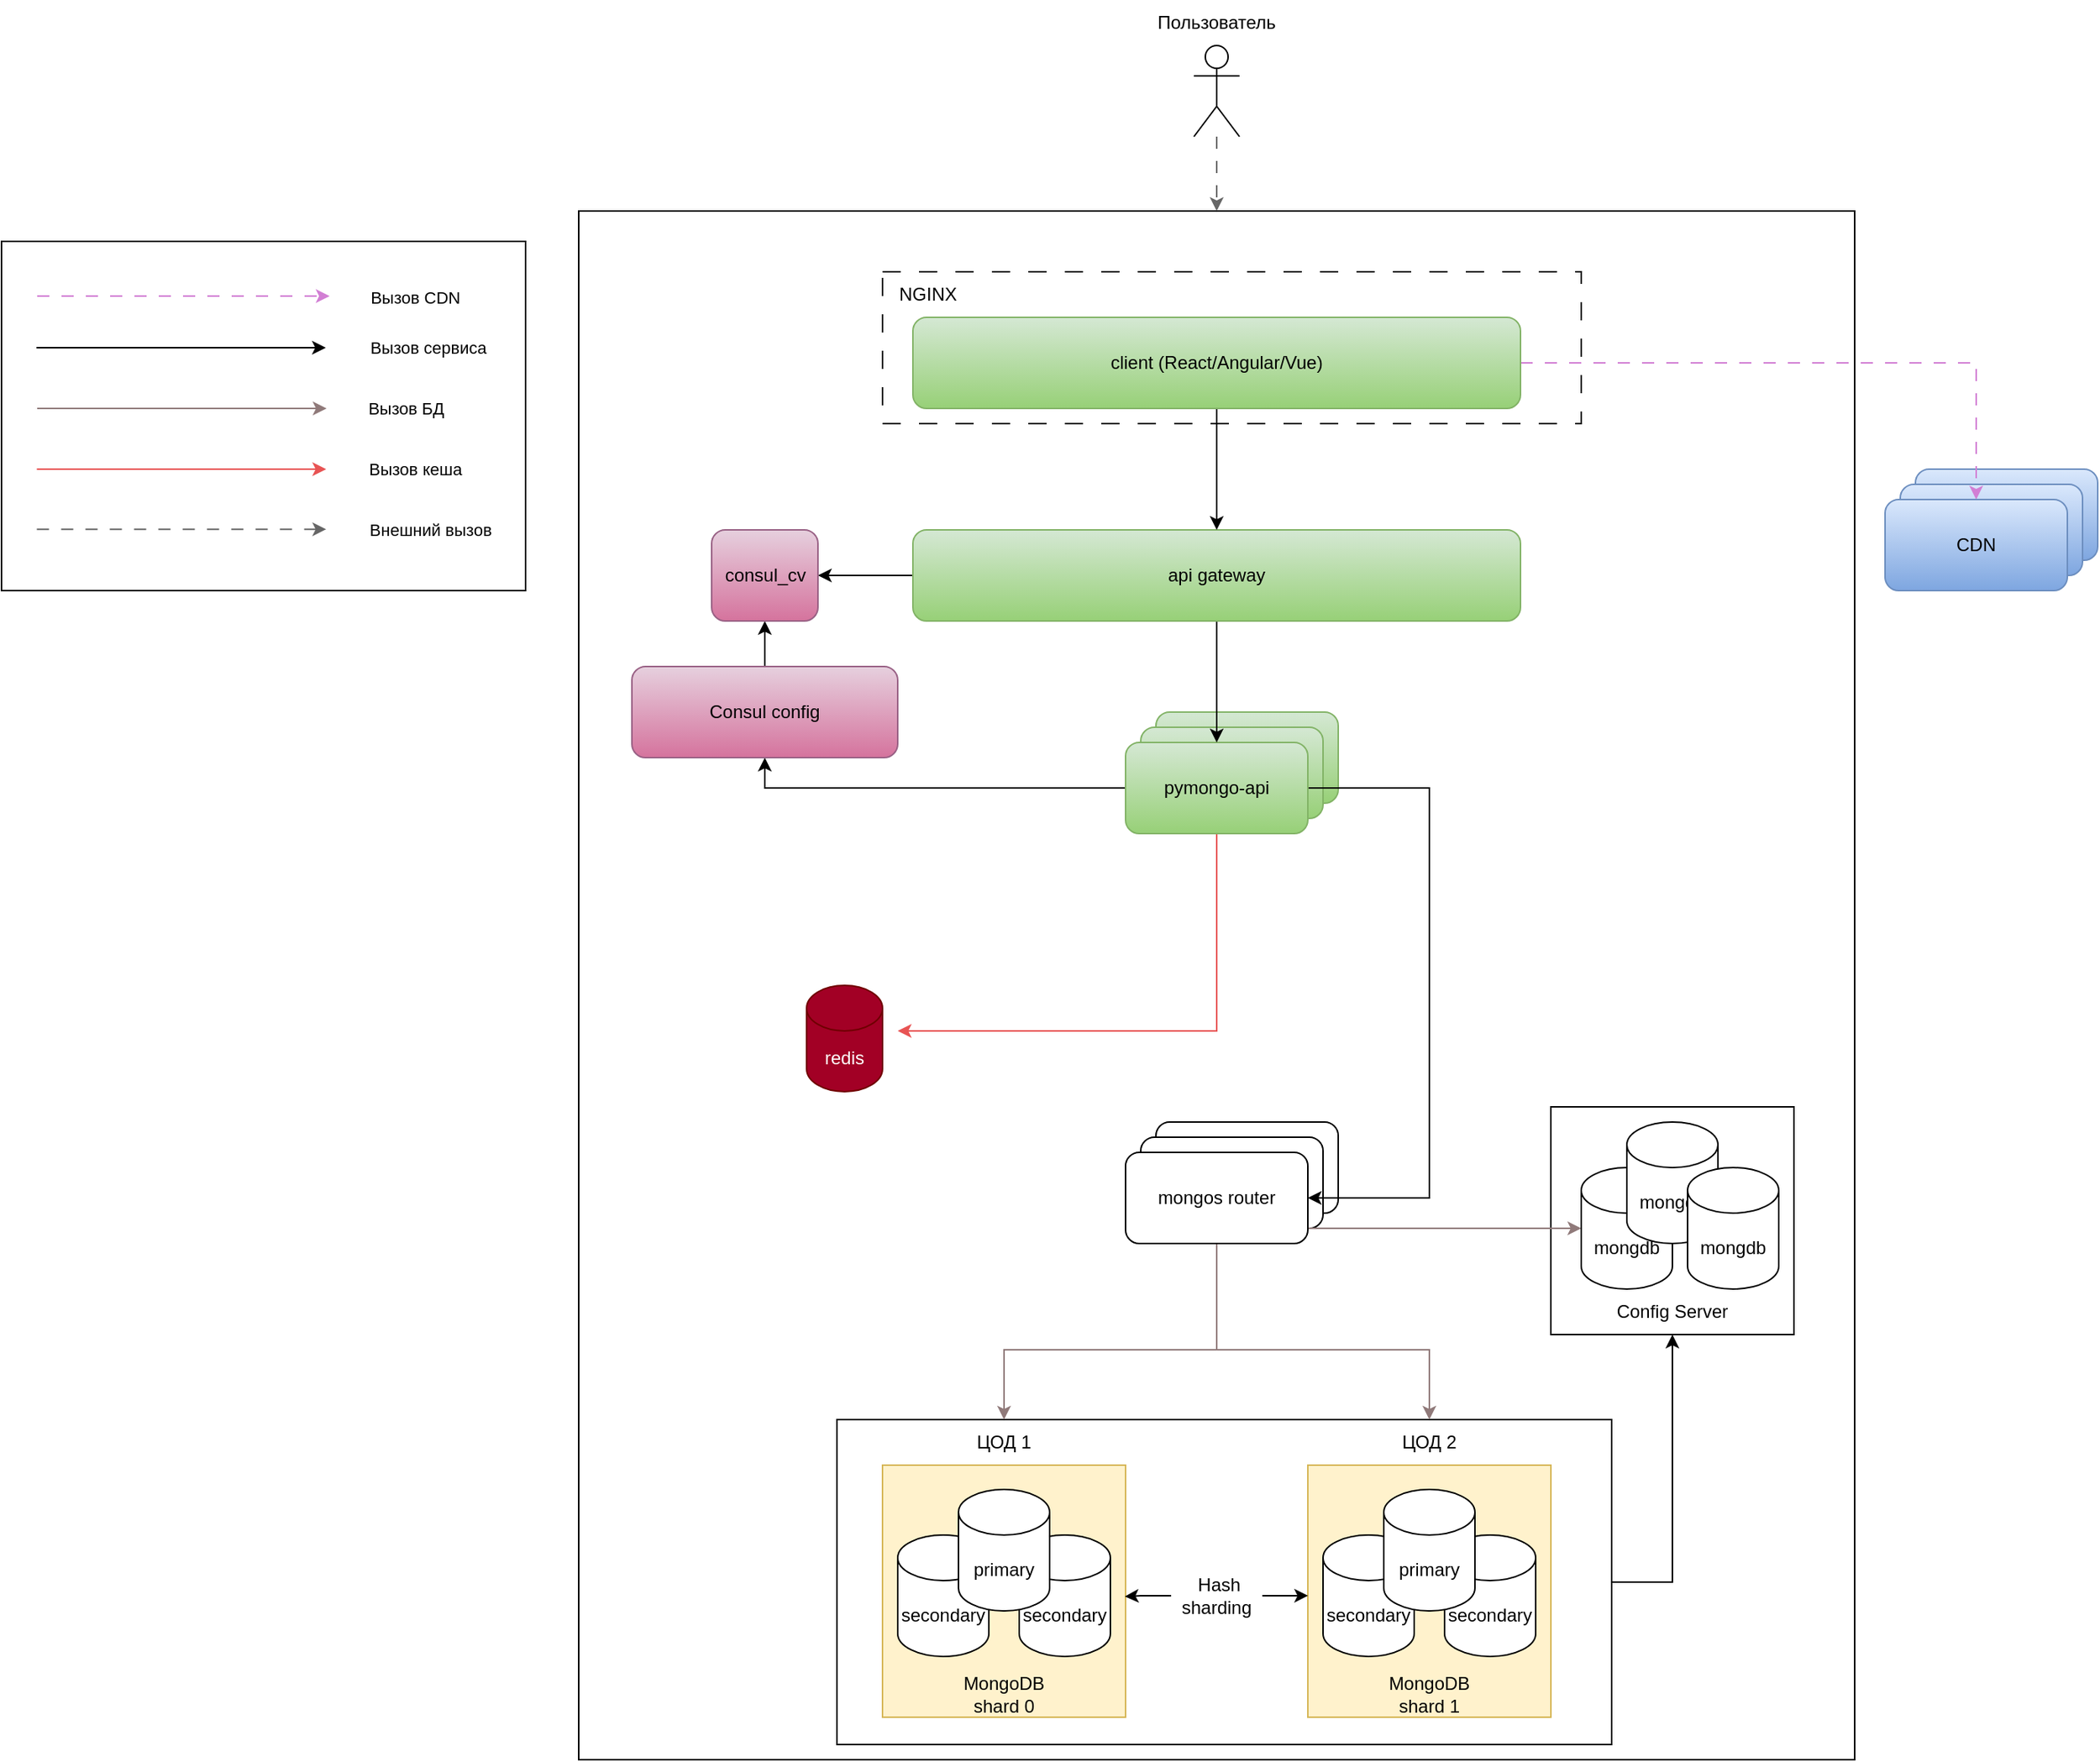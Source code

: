 <mxfile version="23.1.5" type="device">
  <diagram name="Page-1" id="-H_mtQnk-PTXWXPvYvuk">
    <mxGraphModel dx="2662" dy="1699" grid="1" gridSize="10" guides="1" tooltips="1" connect="1" arrows="1" fold="1" page="1" pageScale="1" pageWidth="1169" pageHeight="827" math="0" shadow="0">
      <root>
        <mxCell id="0" />
        <mxCell id="1" parent="0" />
        <mxCell id="Icxdzn66Q8KbmpTiYQE2-18" value="" style="rounded=0;whiteSpace=wrap;html=1;fillColor=none;gradientColor=none;fillStyle=auto;" parent="1" vertex="1">
          <mxGeometry x="120" y="-110" width="840" height="1020" as="geometry" />
        </mxCell>
        <mxCell id="q_DHem_hsuBPCSf2_Ff1-10" style="edgeStyle=orthogonalEdgeStyle;rounded=0;orthogonalLoop=1;jettySize=auto;html=1;entryX=0.5;entryY=1;entryDx=0;entryDy=0;exitX=1;exitY=0.5;exitDx=0;exitDy=0;" edge="1" parent="1" source="q_DHem_hsuBPCSf2_Ff1-4" target="vVhtApy1v7BNJTEuhsdp-13">
          <mxGeometry relative="1" as="geometry" />
        </mxCell>
        <mxCell id="q_DHem_hsuBPCSf2_Ff1-4" value="" style="rounded=0;whiteSpace=wrap;html=1;" vertex="1" parent="1">
          <mxGeometry x="290" y="686" width="510" height="214" as="geometry" />
        </mxCell>
        <mxCell id="DcA6ONEmHC0lPnLbVvcL-2" value="CDN" style="rounded=1;whiteSpace=wrap;html=1;fillColor=#dae8fc;gradientColor=#7ea6e0;strokeColor=#6c8ebf;" parent="1" vertex="1">
          <mxGeometry x="1000" y="60" width="120" height="60" as="geometry" />
        </mxCell>
        <mxCell id="DcA6ONEmHC0lPnLbVvcL-1" value="CDN" style="rounded=1;whiteSpace=wrap;html=1;fillColor=#dae8fc;gradientColor=#7ea6e0;strokeColor=#6c8ebf;" parent="1" vertex="1">
          <mxGeometry x="990" y="70" width="120" height="60" as="geometry" />
        </mxCell>
        <mxCell id="Icxdzn66Q8KbmpTiYQE2-61" value="" style="rounded=0;whiteSpace=wrap;html=1;dashed=1;dashPattern=12 12;fillColor=none;" parent="1" vertex="1">
          <mxGeometry x="320" y="-70" width="460" height="100" as="geometry" />
        </mxCell>
        <mxCell id="fIzVglhIChdaKr7v5SgU-8" value="pymongo-api" style="rounded=1;whiteSpace=wrap;html=1;fillColor=#d5e8d4;strokeColor=#82b366;gradientColor=#97d077;" parent="1" vertex="1">
          <mxGeometry x="500" y="220" width="120" height="60" as="geometry" />
        </mxCell>
        <mxCell id="fIzVglhIChdaKr7v5SgU-6" value="pymongo-api" style="rounded=1;whiteSpace=wrap;html=1;fillColor=#d5e8d4;strokeColor=#82b366;gradientColor=#97d077;" parent="1" vertex="1">
          <mxGeometry x="490" y="230" width="120" height="60" as="geometry" />
        </mxCell>
        <mxCell id="vVhtApy1v7BNJTEuhsdp-12" value="" style="rounded=0;whiteSpace=wrap;html=1;" parent="1" vertex="1">
          <mxGeometry x="760" y="480" width="160" height="150" as="geometry" />
        </mxCell>
        <mxCell id="vVhtApy1v7BNJTEuhsdp-9" value="mongos" style="rounded=1;whiteSpace=wrap;html=1;" parent="1" vertex="1">
          <mxGeometry x="500" y="490" width="120" height="60" as="geometry" />
        </mxCell>
        <mxCell id="vVhtApy1v7BNJTEuhsdp-7" value="mongos" style="rounded=1;whiteSpace=wrap;html=1;" parent="1" vertex="1">
          <mxGeometry x="490" y="500" width="120" height="60" as="geometry" />
        </mxCell>
        <mxCell id="Icxdzn66Q8KbmpTiYQE2-6" value="" style="rounded=0;whiteSpace=wrap;html=1;fillColor=#fff2cc;strokeColor=#d6b656;" parent="1" vertex="1">
          <mxGeometry x="320" y="716" width="160" height="166" as="geometry" />
        </mxCell>
        <mxCell id="Icxdzn66Q8KbmpTiYQE2-2" value="secondary" style="shape=cylinder3;whiteSpace=wrap;html=1;boundedLbl=1;backgroundOutline=1;size=15;" parent="1" vertex="1">
          <mxGeometry x="410" y="762" width="60" height="80" as="geometry" />
        </mxCell>
        <mxCell id="Icxdzn66Q8KbmpTiYQE2-3" value="secondary" style="shape=cylinder3;whiteSpace=wrap;html=1;boundedLbl=1;backgroundOutline=1;size=15;" parent="1" vertex="1">
          <mxGeometry x="330" y="762" width="60" height="80" as="geometry" />
        </mxCell>
        <mxCell id="zA23MoTUsTF4_91t8viU-2" value="primary" style="shape=cylinder3;whiteSpace=wrap;html=1;boundedLbl=1;backgroundOutline=1;size=15;" parent="1" vertex="1">
          <mxGeometry x="370" y="732" width="60" height="80" as="geometry" />
        </mxCell>
        <mxCell id="Icxdzn66Q8KbmpTiYQE2-7" value="MongoDB shard 0" style="text;html=1;align=center;verticalAlign=middle;whiteSpace=wrap;rounded=0;" parent="1" vertex="1">
          <mxGeometry x="370" y="852" width="60" height="30" as="geometry" />
        </mxCell>
        <mxCell id="Icxdzn66Q8KbmpTiYQE2-8" value="" style="rounded=0;whiteSpace=wrap;html=1;fillColor=#fff2cc;strokeColor=#d6b656;" parent="1" vertex="1">
          <mxGeometry x="600" y="716" width="160" height="166" as="geometry" />
        </mxCell>
        <mxCell id="Icxdzn66Q8KbmpTiYQE2-85" style="edgeStyle=orthogonalEdgeStyle;rounded=0;orthogonalLoop=1;jettySize=auto;html=1;entryX=1;entryY=0.5;entryDx=0;entryDy=0;strokeColor=#000000;jumpStyle=gap;" parent="1" source="Icxdzn66Q8KbmpTiYQE2-9" target="vVhtApy1v7BNJTEuhsdp-1" edge="1">
          <mxGeometry relative="1" as="geometry">
            <Array as="points">
              <mxPoint x="680" y="270" />
              <mxPoint x="680" y="540" />
            </Array>
          </mxGeometry>
        </mxCell>
        <mxCell id="fIzVglhIChdaKr7v5SgU-11" style="edgeStyle=orthogonalEdgeStyle;rounded=0;orthogonalLoop=1;jettySize=auto;html=1;entryX=0.5;entryY=1;entryDx=0;entryDy=0;" parent="1" source="Icxdzn66Q8KbmpTiYQE2-9" target="Icxdzn66Q8KbmpTiYQE2-15" edge="1">
          <mxGeometry relative="1" as="geometry">
            <Array as="points">
              <mxPoint x="243" y="270" />
            </Array>
          </mxGeometry>
        </mxCell>
        <mxCell id="fIzVglhIChdaKr7v5SgU-17" style="edgeStyle=orthogonalEdgeStyle;rounded=0;orthogonalLoop=1;jettySize=auto;html=1;entryX=1;entryY=0.5;entryDx=0;entryDy=0;strokeColor=#E85454;" parent="1" source="Icxdzn66Q8KbmpTiYQE2-9" edge="1">
          <mxGeometry relative="1" as="geometry">
            <Array as="points">
              <mxPoint x="540" y="430" />
            </Array>
            <mxPoint x="330" y="430" as="targetPoint" />
          </mxGeometry>
        </mxCell>
        <mxCell id="Icxdzn66Q8KbmpTiYQE2-9" value="pymongo-api" style="rounded=1;whiteSpace=wrap;html=1;fillColor=#d5e8d4;strokeColor=#82b366;gradientColor=#97d077;" parent="1" vertex="1">
          <mxGeometry x="480" y="240" width="120" height="60" as="geometry" />
        </mxCell>
        <mxCell id="Icxdzn66Q8KbmpTiYQE2-10" value="secondary" style="shape=cylinder3;whiteSpace=wrap;html=1;boundedLbl=1;backgroundOutline=1;size=15;" parent="1" vertex="1">
          <mxGeometry x="690" y="762" width="60" height="80" as="geometry" />
        </mxCell>
        <mxCell id="Icxdzn66Q8KbmpTiYQE2-11" value="secondary" style="shape=cylinder3;whiteSpace=wrap;html=1;boundedLbl=1;backgroundOutline=1;size=15;" parent="1" vertex="1">
          <mxGeometry x="610" y="762" width="60" height="80" as="geometry" />
        </mxCell>
        <mxCell id="Icxdzn66Q8KbmpTiYQE2-12" value="primary" style="shape=cylinder3;whiteSpace=wrap;html=1;boundedLbl=1;backgroundOutline=1;size=15;" parent="1" vertex="1">
          <mxGeometry x="650" y="732" width="60" height="80" as="geometry" />
        </mxCell>
        <mxCell id="Icxdzn66Q8KbmpTiYQE2-14" value="MongoDB shard 1" style="text;html=1;align=center;verticalAlign=middle;whiteSpace=wrap;rounded=0;" parent="1" vertex="1">
          <mxGeometry x="650" y="852" width="60" height="30" as="geometry" />
        </mxCell>
        <mxCell id="Icxdzn66Q8KbmpTiYQE2-66" style="edgeStyle=orthogonalEdgeStyle;rounded=0;orthogonalLoop=1;jettySize=auto;html=1;entryX=0.5;entryY=1;entryDx=0;entryDy=0;" parent="1" source="Icxdzn66Q8KbmpTiYQE2-15" target="Icxdzn66Q8KbmpTiYQE2-54" edge="1">
          <mxGeometry relative="1" as="geometry" />
        </mxCell>
        <mxCell id="Icxdzn66Q8KbmpTiYQE2-15" value="Consul config" style="rounded=1;whiteSpace=wrap;html=1;fillColor=#e6d0de;strokeColor=#996185;gradientColor=#d5739d;" parent="1" vertex="1">
          <mxGeometry x="155" y="190" width="175" height="60" as="geometry" />
        </mxCell>
        <mxCell id="Icxdzn66Q8KbmpTiYQE2-20" value="&amp;nbsp;Hash sharding" style="text;html=1;align=center;verticalAlign=middle;whiteSpace=wrap;rounded=0;" parent="1" vertex="1">
          <mxGeometry x="510" y="787" width="60" height="30" as="geometry" />
        </mxCell>
        <mxCell id="Icxdzn66Q8KbmpTiYQE2-22" style="edgeStyle=orthogonalEdgeStyle;rounded=0;orthogonalLoop=1;jettySize=auto;html=1;entryX=0.001;entryY=0.518;entryDx=0;entryDy=0;entryPerimeter=0;" parent="1" source="Icxdzn66Q8KbmpTiYQE2-20" target="Icxdzn66Q8KbmpTiYQE2-8" edge="1">
          <mxGeometry relative="1" as="geometry" />
        </mxCell>
        <mxCell id="Icxdzn66Q8KbmpTiYQE2-24" style="edgeStyle=orthogonalEdgeStyle;rounded=0;orthogonalLoop=1;jettySize=auto;html=1;entryX=0.997;entryY=0.521;entryDx=0;entryDy=0;entryPerimeter=0;" parent="1" source="Icxdzn66Q8KbmpTiYQE2-20" target="Icxdzn66Q8KbmpTiYQE2-6" edge="1">
          <mxGeometry relative="1" as="geometry" />
        </mxCell>
        <mxCell id="Icxdzn66Q8KbmpTiYQE2-27" value="redis" style="shape=cylinder3;whiteSpace=wrap;html=1;boundedLbl=1;backgroundOutline=1;size=15;fillColor=#a20025;strokeColor=#6F0000;fontColor=#ffffff;" parent="1" vertex="1">
          <mxGeometry x="270" y="400" width="50" height="70" as="geometry" />
        </mxCell>
        <mxCell id="Icxdzn66Q8KbmpTiYQE2-55" style="edgeStyle=orthogonalEdgeStyle;rounded=0;orthogonalLoop=1;jettySize=auto;html=1;" parent="1" source="Icxdzn66Q8KbmpTiYQE2-43" target="Icxdzn66Q8KbmpTiYQE2-54" edge="1">
          <mxGeometry relative="1" as="geometry" />
        </mxCell>
        <mxCell id="fIzVglhIChdaKr7v5SgU-9" style="edgeStyle=orthogonalEdgeStyle;rounded=0;orthogonalLoop=1;jettySize=auto;html=1;" parent="1" source="Icxdzn66Q8KbmpTiYQE2-43" target="Icxdzn66Q8KbmpTiYQE2-9" edge="1">
          <mxGeometry relative="1" as="geometry" />
        </mxCell>
        <mxCell id="Icxdzn66Q8KbmpTiYQE2-43" value="api gateway" style="rounded=1;whiteSpace=wrap;html=1;fillColor=#d5e8d4;strokeColor=#82b366;gradientColor=#97d077;" parent="1" vertex="1">
          <mxGeometry x="340" y="100" width="400" height="60" as="geometry" />
        </mxCell>
        <mxCell id="Icxdzn66Q8KbmpTiYQE2-50" style="edgeStyle=orthogonalEdgeStyle;rounded=0;orthogonalLoop=1;jettySize=auto;html=1;dashed=1;dashPattern=8 8;strokeColor=#D27FD4;" parent="1" source="Icxdzn66Q8KbmpTiYQE2-48" target="Icxdzn66Q8KbmpTiYQE2-49" edge="1">
          <mxGeometry relative="1" as="geometry" />
        </mxCell>
        <mxCell id="Icxdzn66Q8KbmpTiYQE2-51" style="edgeStyle=orthogonalEdgeStyle;rounded=0;orthogonalLoop=1;jettySize=auto;html=1;" parent="1" source="Icxdzn66Q8KbmpTiYQE2-48" target="Icxdzn66Q8KbmpTiYQE2-43" edge="1">
          <mxGeometry relative="1" as="geometry" />
        </mxCell>
        <mxCell id="Icxdzn66Q8KbmpTiYQE2-48" value="client (React/Angular/Vue)" style="rounded=1;whiteSpace=wrap;html=1;fillColor=#d5e8d4;gradientColor=#97d077;strokeColor=#82b366;" parent="1" vertex="1">
          <mxGeometry x="340" y="-40" width="400" height="60" as="geometry" />
        </mxCell>
        <mxCell id="Icxdzn66Q8KbmpTiYQE2-49" value="CDN" style="rounded=1;whiteSpace=wrap;html=1;fillColor=#dae8fc;gradientColor=#7ea6e0;strokeColor=#6c8ebf;" parent="1" vertex="1">
          <mxGeometry x="980" y="80" width="120" height="60" as="geometry" />
        </mxCell>
        <mxCell id="Icxdzn66Q8KbmpTiYQE2-54" value="consul_cv" style="rounded=1;whiteSpace=wrap;html=1;fillColor=#e6d0de;gradientColor=#d5739d;strokeColor=#996185;" parent="1" vertex="1">
          <mxGeometry x="207.5" y="100" width="70" height="60" as="geometry" />
        </mxCell>
        <mxCell id="Icxdzn66Q8KbmpTiYQE2-58" value="ЦОД 1" style="text;html=1;align=center;verticalAlign=middle;whiteSpace=wrap;rounded=0;" parent="1" vertex="1">
          <mxGeometry x="370" y="686" width="60" height="30" as="geometry" />
        </mxCell>
        <mxCell id="Icxdzn66Q8KbmpTiYQE2-59" value="ЦОД 2" style="text;html=1;align=center;verticalAlign=middle;whiteSpace=wrap;rounded=0;" parent="1" vertex="1">
          <mxGeometry x="650" y="686" width="60" height="30" as="geometry" />
        </mxCell>
        <mxCell id="Icxdzn66Q8KbmpTiYQE2-62" value="NGINX" style="text;html=1;align=center;verticalAlign=middle;whiteSpace=wrap;rounded=0;" parent="1" vertex="1">
          <mxGeometry x="320" y="-70" width="60" height="30" as="geometry" />
        </mxCell>
        <mxCell id="Icxdzn66Q8KbmpTiYQE2-64" style="edgeStyle=orthogonalEdgeStyle;rounded=0;orthogonalLoop=1;jettySize=auto;html=1;entryX=0.5;entryY=0;entryDx=0;entryDy=0;fillColor=#f5f5f5;gradientColor=#b3b3b3;strokeColor=#666666;dashed=1;dashPattern=8 8;" parent="1" source="Icxdzn66Q8KbmpTiYQE2-63" target="Icxdzn66Q8KbmpTiYQE2-18" edge="1">
          <mxGeometry relative="1" as="geometry" />
        </mxCell>
        <mxCell id="Icxdzn66Q8KbmpTiYQE2-63" value="" style="shape=umlActor;verticalLabelPosition=bottom;verticalAlign=top;html=1;outlineConnect=0;" parent="1" vertex="1">
          <mxGeometry x="525" y="-219" width="30" height="60" as="geometry" />
        </mxCell>
        <mxCell id="Icxdzn66Q8KbmpTiYQE2-67" value="Пользователь" style="text;html=1;align=center;verticalAlign=middle;whiteSpace=wrap;rounded=0;" parent="1" vertex="1">
          <mxGeometry x="510" y="-249" width="60" height="30" as="geometry" />
        </mxCell>
        <mxCell id="Icxdzn66Q8KbmpTiYQE2-77" value="" style="rounded=0;whiteSpace=wrap;html=1;" parent="1" vertex="1">
          <mxGeometry x="-260" y="-90" width="345" height="230" as="geometry" />
        </mxCell>
        <mxCell id="Icxdzn66Q8KbmpTiYQE2-78" style="edgeStyle=orthogonalEdgeStyle;rounded=0;orthogonalLoop=1;jettySize=auto;html=1;dashed=1;dashPattern=8 8;strokeColor=#D27FD4;" parent="1" edge="1">
          <mxGeometry relative="1" as="geometry">
            <mxPoint x="-236.5" y="-54" as="sourcePoint" />
            <mxPoint x="-44" y="-54" as="targetPoint" />
          </mxGeometry>
        </mxCell>
        <mxCell id="Icxdzn66Q8KbmpTiYQE2-95" value="&amp;nbsp; &amp;nbsp; Вызов CDN" style="edgeLabel;html=1;align=center;verticalAlign=middle;resizable=0;points=[];" parent="Icxdzn66Q8KbmpTiYQE2-78" vertex="1" connectable="0">
          <mxGeometry x="0.617" y="-3" relative="1" as="geometry">
            <mxPoint x="87" y="-2" as="offset" />
          </mxGeometry>
        </mxCell>
        <mxCell id="Icxdzn66Q8KbmpTiYQE2-81" style="edgeStyle=orthogonalEdgeStyle;rounded=0;orthogonalLoop=1;jettySize=auto;html=1;strokeColor=#000000;" parent="1" edge="1">
          <mxGeometry relative="1" as="geometry">
            <mxPoint x="-237" y="-20" as="sourcePoint" />
            <mxPoint x="-46.5" y="-20" as="targetPoint" />
          </mxGeometry>
        </mxCell>
        <mxCell id="Icxdzn66Q8KbmpTiYQE2-83" style="edgeStyle=orthogonalEdgeStyle;rounded=0;orthogonalLoop=1;jettySize=auto;html=1;strokeColor=#907a7a;" parent="1" edge="1">
          <mxGeometry relative="1" as="geometry">
            <mxPoint x="-236.5" y="20" as="sourcePoint" />
            <mxPoint x="-46" y="20" as="targetPoint" />
          </mxGeometry>
        </mxCell>
        <mxCell id="Icxdzn66Q8KbmpTiYQE2-96" value="&amp;nbsp; &amp;nbsp;Вызов сервиса" style="edgeLabel;html=1;align=center;verticalAlign=middle;resizable=0;points=[];" parent="1" vertex="1" connectable="0">
          <mxGeometry x="16.003" y="-20" as="geometry" />
        </mxCell>
        <mxCell id="Icxdzn66Q8KbmpTiYQE2-97" value="Вызов БД" style="edgeLabel;html=1;align=center;verticalAlign=middle;resizable=0;points=[];" parent="1" vertex="1" connectable="0">
          <mxGeometry x="6.003" y="20" as="geometry" />
        </mxCell>
        <mxCell id="Icxdzn66Q8KbmpTiYQE2-100" style="edgeStyle=orthogonalEdgeStyle;rounded=0;orthogonalLoop=1;jettySize=auto;html=1;strokeColor=#E85454;" parent="1" edge="1">
          <mxGeometry relative="1" as="geometry">
            <mxPoint x="-236.75" y="60" as="sourcePoint" />
            <mxPoint x="-46.25" y="60" as="targetPoint" />
          </mxGeometry>
        </mxCell>
        <mxCell id="Icxdzn66Q8KbmpTiYQE2-101" value="&amp;nbsp; &amp;nbsp; Вызов кеша" style="edgeLabel;html=1;align=center;verticalAlign=middle;resizable=0;points=[];" parent="1" vertex="1" connectable="0">
          <mxGeometry x="6.004" y="60.0" as="geometry" />
        </mxCell>
        <mxCell id="Icxdzn66Q8KbmpTiYQE2-104" value="&amp;nbsp; &amp;nbsp; Внешний вызов" style="edgeLabel;html=1;align=center;verticalAlign=middle;resizable=0;points=[];" parent="1" vertex="1" connectable="0">
          <mxGeometry x="6.004" y="100.0" as="geometry">
            <mxPoint x="10" as="offset" />
          </mxGeometry>
        </mxCell>
        <mxCell id="Icxdzn66Q8KbmpTiYQE2-105" style="edgeStyle=orthogonalEdgeStyle;rounded=0;orthogonalLoop=1;jettySize=auto;html=1;strokeColor=#666666;dashed=1;dashPattern=8 8;" parent="1" edge="1">
          <mxGeometry relative="1" as="geometry">
            <mxPoint x="-236.75" y="99.6" as="sourcePoint" />
            <mxPoint x="-46.25" y="99.6" as="targetPoint" />
          </mxGeometry>
        </mxCell>
        <mxCell id="vVhtApy1v7BNJTEuhsdp-3" style="edgeStyle=orthogonalEdgeStyle;rounded=0;orthogonalLoop=1;jettySize=auto;html=1;entryX=0.5;entryY=0;entryDx=0;entryDy=0;strokeColor=#907A7A;" parent="1" source="vVhtApy1v7BNJTEuhsdp-1" target="Icxdzn66Q8KbmpTiYQE2-58" edge="1">
          <mxGeometry relative="1" as="geometry">
            <Array as="points">
              <mxPoint x="540" y="640" />
              <mxPoint x="400" y="640" />
            </Array>
          </mxGeometry>
        </mxCell>
        <mxCell id="vVhtApy1v7BNJTEuhsdp-4" style="edgeStyle=orthogonalEdgeStyle;rounded=0;orthogonalLoop=1;jettySize=auto;html=1;entryX=0.5;entryY=0;entryDx=0;entryDy=0;strokeColor=#907A7A;" parent="1" source="vVhtApy1v7BNJTEuhsdp-1" target="Icxdzn66Q8KbmpTiYQE2-59" edge="1">
          <mxGeometry relative="1" as="geometry">
            <Array as="points">
              <mxPoint x="540" y="640" />
              <mxPoint x="680" y="640" />
            </Array>
          </mxGeometry>
        </mxCell>
        <mxCell id="vVhtApy1v7BNJTEuhsdp-6" style="edgeStyle=orthogonalEdgeStyle;rounded=0;orthogonalLoop=1;jettySize=auto;html=1;strokeColor=#907A7A;" parent="1" source="vVhtApy1v7BNJTEuhsdp-1" target="vVhtApy1v7BNJTEuhsdp-5" edge="1">
          <mxGeometry relative="1" as="geometry">
            <Array as="points">
              <mxPoint x="650" y="560" />
              <mxPoint x="650" y="560" />
            </Array>
          </mxGeometry>
        </mxCell>
        <mxCell id="vVhtApy1v7BNJTEuhsdp-1" value="mongos router" style="rounded=1;whiteSpace=wrap;html=1;" parent="1" vertex="1">
          <mxGeometry x="480" y="510" width="120" height="60" as="geometry" />
        </mxCell>
        <mxCell id="vVhtApy1v7BNJTEuhsdp-5" value="mongdb" style="shape=cylinder3;whiteSpace=wrap;html=1;boundedLbl=1;backgroundOutline=1;size=15;" parent="1" vertex="1">
          <mxGeometry x="780" y="520" width="60" height="80" as="geometry" />
        </mxCell>
        <mxCell id="vVhtApy1v7BNJTEuhsdp-10" value="mongdb" style="shape=cylinder3;whiteSpace=wrap;html=1;boundedLbl=1;backgroundOutline=1;size=15;" parent="1" vertex="1">
          <mxGeometry x="810" y="490" width="60" height="80" as="geometry" />
        </mxCell>
        <mxCell id="vVhtApy1v7BNJTEuhsdp-11" value="mongdb" style="shape=cylinder3;whiteSpace=wrap;html=1;boundedLbl=1;backgroundOutline=1;size=15;" parent="1" vertex="1">
          <mxGeometry x="850" y="520" width="60" height="80" as="geometry" />
        </mxCell>
        <mxCell id="vVhtApy1v7BNJTEuhsdp-13" value="Config Server" style="text;html=1;align=center;verticalAlign=middle;whiteSpace=wrap;rounded=0;" parent="1" vertex="1">
          <mxGeometry x="795" y="600" width="90" height="30" as="geometry" />
        </mxCell>
      </root>
    </mxGraphModel>
  </diagram>
</mxfile>
